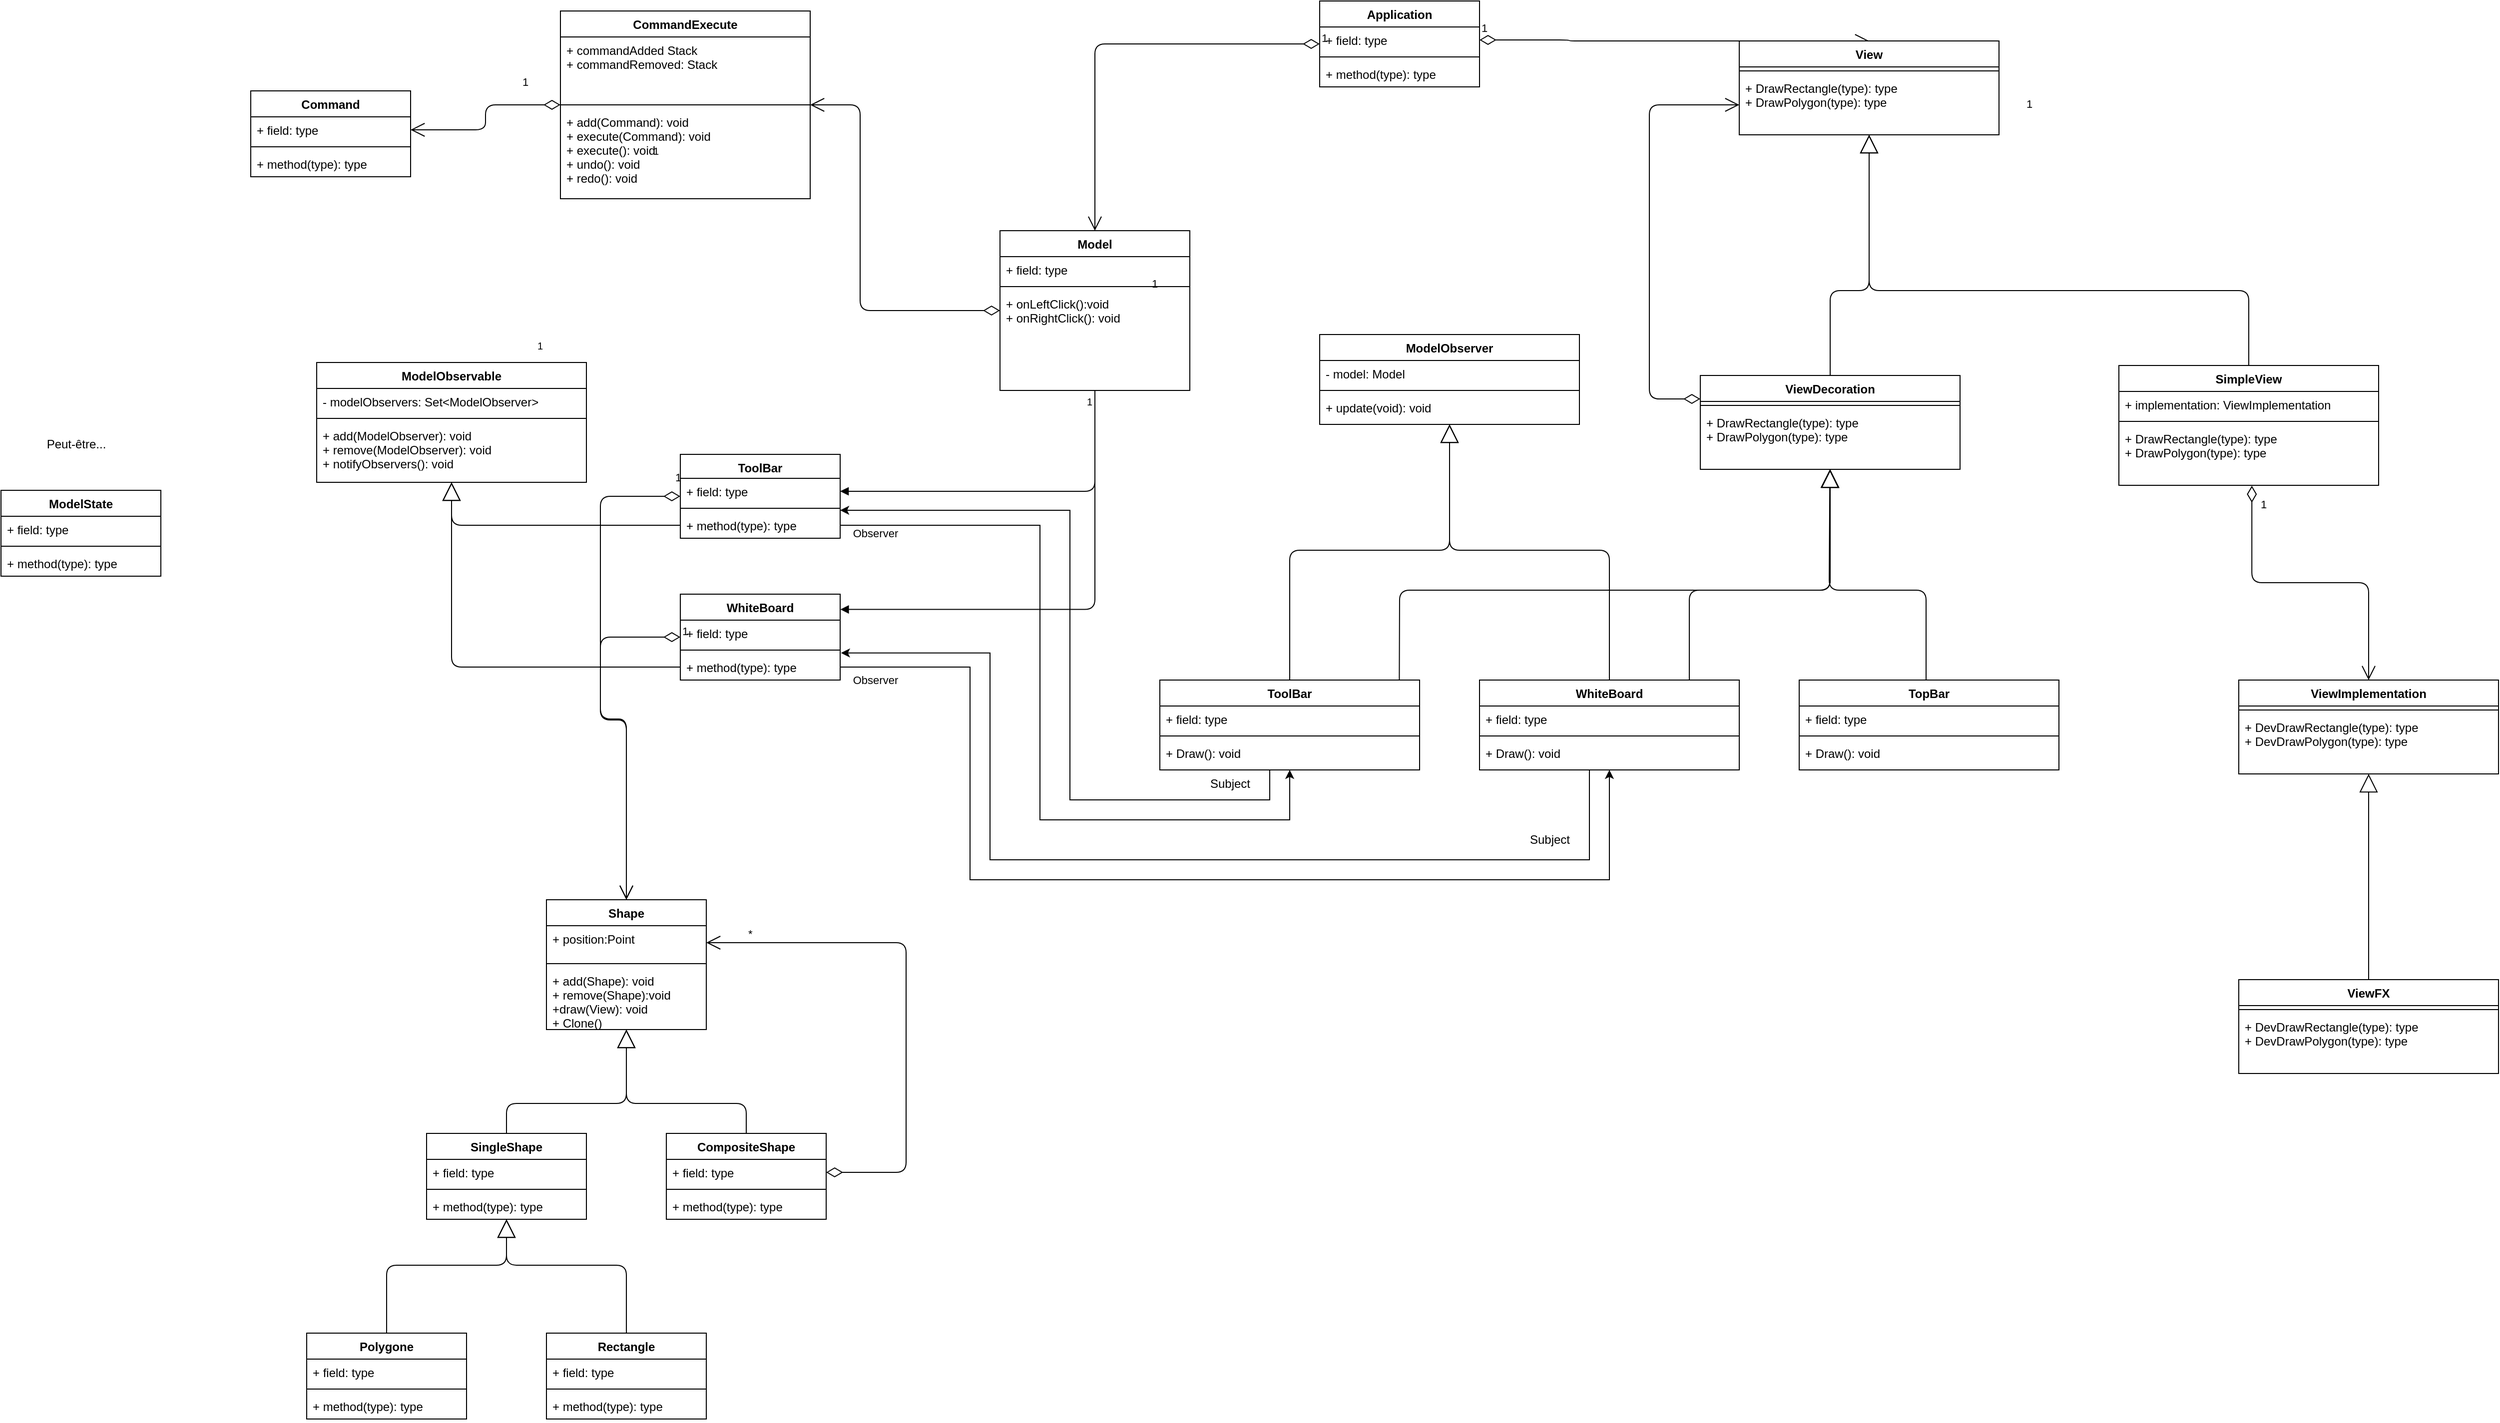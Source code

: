 <mxfile version="12.9.2" type="device"><diagram id="3WUZeyOoBX478enH_wou" name="Page-1"><mxGraphModel dx="4204" dy="2120" grid="1" gridSize="10" guides="1" tooltips="1" connect="1" arrows="1" fold="1" page="1" pageScale="1" pageWidth="827" pageHeight="1169" math="0" shadow="0"><root><mxCell id="0"/><mxCell id="1" parent="0"/><mxCell id="7U6LZILb1uRu2cZWEhsG-42" value="*" style="endArrow=open;html=1;endSize=12;startArrow=diamondThin;startSize=14;startFill=0;edgeStyle=orthogonalEdgeStyle;align=left;verticalAlign=bottom;exitX=1;exitY=0.5;exitDx=0;exitDy=0;entryX=1;entryY=0.5;entryDx=0;entryDy=0;" parent="1" source="7U6LZILb1uRu2cZWEhsG-34" target="7U6LZILb1uRu2cZWEhsG-30" edge="1"><mxGeometry x="0.844" relative="1" as="geometry"><mxPoint x="-54" y="1204" as="sourcePoint"/><mxPoint x="106" y="1204" as="targetPoint"/><Array as="points"><mxPoint x="186" y="1333"/><mxPoint x="186" y="1103"/></Array><mxPoint as="offset"/></mxGeometry></mxCell><mxCell id="7U6LZILb1uRu2cZWEhsG-43" value="" style="endArrow=block;endSize=16;endFill=0;html=1;exitX=0.5;exitY=0;exitDx=0;exitDy=0;entryX=0.5;entryY=1;entryDx=0;entryDy=0;" parent="1" source="7U6LZILb1uRu2cZWEhsG-37" target="7U6LZILb1uRu2cZWEhsG-29" edge="1"><mxGeometry width="160" relative="1" as="geometry"><mxPoint x="-54" y="1204" as="sourcePoint"/><mxPoint x="136" y="1254" as="targetPoint"/><Array as="points"><mxPoint x="-214" y="1264"/><mxPoint x="-94" y="1264"/></Array></mxGeometry></mxCell><mxCell id="7U6LZILb1uRu2cZWEhsG-44" value="" style="endArrow=block;endSize=16;endFill=0;html=1;exitX=0.5;exitY=0;exitDx=0;exitDy=0;" parent="1" source="7U6LZILb1uRu2cZWEhsG-33" target="7U6LZILb1uRu2cZWEhsG-32" edge="1"><mxGeometry width="160" relative="1" as="geometry"><mxPoint x="-184" y="1340" as="sourcePoint"/><mxPoint x="-94" y="1344" as="targetPoint"/><Array as="points"><mxPoint x="26" y="1264"/><mxPoint x="-94" y="1264"/></Array></mxGeometry></mxCell><mxCell id="7U6LZILb1uRu2cZWEhsG-53" value="" style="endArrow=block;endSize=16;endFill=0;html=1;exitX=0.5;exitY=0;exitDx=0;exitDy=0;entryX=0.5;entryY=1;entryDx=0;entryDy=0;" parent="1" source="7U6LZILb1uRu2cZWEhsG-45" edge="1"><mxGeometry width="160" relative="1" as="geometry"><mxPoint x="-334" y="1456" as="sourcePoint"/><mxPoint x="-214" y="1380.0" as="targetPoint"/><Array as="points"><mxPoint x="-334" y="1426"/><mxPoint x="-214" y="1426"/></Array></mxGeometry></mxCell><mxCell id="7U6LZILb1uRu2cZWEhsG-54" value="" style="endArrow=block;endSize=16;endFill=0;html=1;exitX=0.5;exitY=0;exitDx=0;exitDy=0;" parent="1" source="7U6LZILb1uRu2cZWEhsG-49" edge="1"><mxGeometry width="160" relative="1" as="geometry"><mxPoint x="-94" y="1456" as="sourcePoint"/><mxPoint x="-214" y="1380" as="targetPoint"/><Array as="points"><mxPoint x="-94" y="1426"/><mxPoint x="-214" y="1426"/></Array></mxGeometry></mxCell><mxCell id="7U6LZILb1uRu2cZWEhsG-59" value="" style="endArrow=block;endFill=1;html=1;edgeStyle=orthogonalEdgeStyle;align=left;verticalAlign=top;entryX=1.001;entryY=0.178;entryDx=0;entryDy=0;entryPerimeter=0;" parent="1" source="7U6LZILb1uRu2cZWEhsG-5" target="7U6LZILb1uRu2cZWEhsG-17" edge="1"><mxGeometry x="-0.808" y="-23" relative="1" as="geometry"><mxPoint x="80" y="650" as="sourcePoint"/><mxPoint x="240" y="650" as="targetPoint"/><mxPoint as="offset"/><Array as="points"><mxPoint x="375" y="769"/></Array></mxGeometry></mxCell><mxCell id="7U6LZILb1uRu2cZWEhsG-60" value="1" style="resizable=0;html=1;align=left;verticalAlign=bottom;labelBackgroundColor=#ffffff;fontSize=10;" parent="7U6LZILb1uRu2cZWEhsG-59" connectable="0" vertex="1"><mxGeometry x="-1" relative="1" as="geometry"><mxPoint x="-10" y="19" as="offset"/></mxGeometry></mxCell><mxCell id="7U6LZILb1uRu2cZWEhsG-61" value="1" style="resizable=0;html=1;align=left;verticalAlign=bottom;labelBackgroundColor=#ffffff;fontSize=10;" parent="1" connectable="0" vertex="1"><mxGeometry x="80" y="582" as="geometry"><mxPoint x="-149" y="-264" as="offset"/></mxGeometry></mxCell><mxCell id="7U6LZILb1uRu2cZWEhsG-62" value="" style="endArrow=block;endFill=1;html=1;edgeStyle=orthogonalEdgeStyle;align=left;verticalAlign=top;entryX=1;entryY=0.5;entryDx=0;entryDy=0;" parent="1" source="7U6LZILb1uRu2cZWEhsG-5" target="7U6LZILb1uRu2cZWEhsG-22" edge="1"><mxGeometry x="-0.808" y="-23" relative="1" as="geometry"><mxPoint x="49.84" y="756" as="sourcePoint"/><mxPoint x="-110.0" y="498.308" as="targetPoint"/><mxPoint as="offset"/><Array as="points"><mxPoint x="375" y="651"/></Array></mxGeometry></mxCell><mxCell id="7U6LZILb1uRu2cZWEhsG-63" value="1" style="resizable=0;html=1;align=left;verticalAlign=bottom;labelBackgroundColor=#ffffff;fontSize=10;" parent="7U6LZILb1uRu2cZWEhsG-62" connectable="0" vertex="1"><mxGeometry x="-1" relative="1" as="geometry"><mxPoint x="-10" y="19" as="offset"/></mxGeometry></mxCell><mxCell id="7U6LZILb1uRu2cZWEhsG-67" value="1" style="resizable=0;html=1;align=left;verticalAlign=bottom;labelBackgroundColor=#ffffff;fontSize=10;" parent="1" connectable="0" vertex="1"><mxGeometry x="80" y="582" as="geometry"><mxPoint x="-265" y="-69" as="offset"/></mxGeometry></mxCell><mxCell id="2tMdhOG5-SNlSsxjpB-i-18" value="" style="endArrow=block;endSize=16;endFill=0;html=1;exitX=0.922;exitY=-0.006;exitDx=0;exitDy=0;exitPerimeter=0;" parent="1" source="2tMdhOG5-SNlSsxjpB-i-9" target="2tMdhOG5-SNlSsxjpB-i-1" edge="1"><mxGeometry width="160" relative="1" as="geometry"><mxPoint x="194" y="936" as="sourcePoint"/><mxPoint x="314" y="860" as="targetPoint"/><Array as="points"><mxPoint x="680" y="750"/><mxPoint x="1111" y="750"/></Array></mxGeometry></mxCell><mxCell id="2tMdhOG5-SNlSsxjpB-i-19" value="" style="endArrow=block;endSize=16;endFill=0;html=1;" parent="1" target="2tMdhOG5-SNlSsxjpB-i-1" edge="1"><mxGeometry width="160" relative="1" as="geometry"><mxPoint x="1207" y="850" as="sourcePoint"/><mxPoint x="940" y="770" as="targetPoint"/><Array as="points"><mxPoint x="1207" y="750"/><mxPoint x="1110" y="750"/></Array></mxGeometry></mxCell><mxCell id="2tMdhOG5-SNlSsxjpB-i-20" value="" style="endArrow=block;endSize=16;endFill=0;html=1;" parent="1" target="2tMdhOG5-SNlSsxjpB-i-1" edge="1"><mxGeometry width="160" relative="1" as="geometry"><mxPoint x="970" y="841" as="sourcePoint"/><mxPoint x="857.326" y="670" as="targetPoint"/><Array as="points"><mxPoint x="970" y="750"/><mxPoint x="1111" y="750"/></Array></mxGeometry></mxCell><mxCell id="2tMdhOG5-SNlSsxjpB-i-44" value="1" style="endArrow=open;html=1;endSize=12;startArrow=diamondThin;startSize=14;startFill=0;edgeStyle=orthogonalEdgeStyle;align=left;verticalAlign=bottom;entryX=0.5;entryY=0;entryDx=0;entryDy=0;exitX=0.512;exitY=1.006;exitDx=0;exitDy=0;exitPerimeter=0;" parent="1" source="2tMdhOG5-SNlSsxjpB-i-67" target="2tMdhOG5-SNlSsxjpB-i-40" edge="1"><mxGeometry x="-0.823" y="7" relative="1" as="geometry"><mxPoint x="1830" y="863" as="sourcePoint"/><mxPoint x="2860" y="1213" as="targetPoint"/><mxPoint as="offset"/></mxGeometry></mxCell><mxCell id="2tMdhOG5-SNlSsxjpB-i-48" value="" style="endArrow=block;endSize=16;endFill=0;html=1;" parent="1" source="2tMdhOG5-SNlSsxjpB-i-45" target="2tMdhOG5-SNlSsxjpB-i-40" edge="1"><mxGeometry width="160" relative="1" as="geometry"><mxPoint x="1370.004" y="1708" as="sourcePoint"/><mxPoint x="1453.709" y="1583" as="targetPoint"/><Array as="points"/></mxGeometry></mxCell><mxCell id="2tMdhOG5-SNlSsxjpB-i-49" value="1" style="endArrow=open;html=1;endSize=12;startArrow=diamondThin;startSize=14;startFill=0;edgeStyle=orthogonalEdgeStyle;align=left;verticalAlign=bottom;" parent="1" source="7U6LZILb1uRu2cZWEhsG-17" target="7U6LZILb1uRu2cZWEhsG-29" edge="1"><mxGeometry x="-1" y="3" relative="1" as="geometry"><mxPoint x="-120" y="480" as="sourcePoint"/><mxPoint x="40" y="480" as="targetPoint"/><Array as="points"><mxPoint x="-120" y="797"/><mxPoint x="-120" y="880"/><mxPoint x="-94" y="880"/></Array></mxGeometry></mxCell><mxCell id="2tMdhOG5-SNlSsxjpB-i-50" value="1" style="endArrow=open;html=1;endSize=12;startArrow=diamondThin;startSize=14;startFill=0;edgeStyle=orthogonalEdgeStyle;align=left;verticalAlign=bottom;" parent="1" source="7U6LZILb1uRu2cZWEhsG-21" target="7U6LZILb1uRu2cZWEhsG-29" edge="1"><mxGeometry x="-0.97" y="-10" relative="1" as="geometry"><mxPoint x="-230" y="333.0" as="sourcePoint"/><mxPoint x="-640" y="190" as="targetPoint"/><mxPoint as="offset"/><Array as="points"><mxPoint x="-120" y="656"/><mxPoint x="-120" y="879"/><mxPoint x="-94" y="879"/></Array></mxGeometry></mxCell><mxCell id="2tMdhOG5-SNlSsxjpB-i-54" value="1" style="endArrow=open;html=1;endSize=12;startArrow=diamondThin;startSize=14;startFill=0;edgeStyle=orthogonalEdgeStyle;align=left;verticalAlign=bottom;" parent="1" source="7U6LZILb1uRu2cZWEhsG-1" target="7U6LZILb1uRu2cZWEhsG-5" edge="1"><mxGeometry x="-1" y="3" relative="1" as="geometry"><mxPoint x="220" y="410" as="sourcePoint"/><mxPoint x="380" y="410" as="targetPoint"/></mxGeometry></mxCell><mxCell id="2tMdhOG5-SNlSsxjpB-i-55" value="1" style="endArrow=open;html=1;endSize=12;startArrow=diamondThin;startSize=14;startFill=0;edgeStyle=orthogonalEdgeStyle;align=left;verticalAlign=bottom;" parent="1" source="7U6LZILb1uRu2cZWEhsG-5" target="7U6LZILb1uRu2cZWEhsG-97" edge="1"><mxGeometry x="-0.2" y="-290" relative="1" as="geometry"><mxPoint x="455" y="152.0" as="sourcePoint"/><mxPoint x="70" y="352" as="targetPoint"/><Array as="points"><mxPoint x="140" y="264"/></Array><mxPoint as="offset"/></mxGeometry></mxCell><mxCell id="2tMdhOG5-SNlSsxjpB-i-56" value="1" style="endArrow=open;html=1;endSize=12;startArrow=diamondThin;startSize=14;startFill=0;edgeStyle=orthogonalEdgeStyle;align=left;verticalAlign=bottom;entryX=1;entryY=0.5;entryDx=0;entryDy=0;" parent="1" source="7U6LZILb1uRu2cZWEhsG-97" target="7U6LZILb1uRu2cZWEhsG-94" edge="1"><mxGeometry x="-0.543" y="-14" relative="1" as="geometry"><mxPoint x="-450" y="823" as="sourcePoint"/><mxPoint x="-25" y="368" as="targetPoint"/><mxPoint as="offset"/></mxGeometry></mxCell><mxCell id="2tMdhOG5-SNlSsxjpB-i-68" value="" style="endArrow=block;endSize=16;endFill=0;html=1;exitX=0.5;exitY=0;exitDx=0;exitDy=0;" parent="1" source="2tMdhOG5-SNlSsxjpB-i-1" target="2tMdhOG5-SNlSsxjpB-i-60" edge="1"><mxGeometry width="160" relative="1" as="geometry"><mxPoint x="1032.0" y="650" as="sourcePoint"/><mxPoint x="1204.8" y="542" as="targetPoint"/><Array as="points"><mxPoint x="1111" y="450"/><mxPoint x="1150" y="450"/></Array></mxGeometry></mxCell><mxCell id="2tMdhOG5-SNlSsxjpB-i-69" value="" style="endArrow=block;endSize=16;endFill=0;html=1;exitX=0.5;exitY=0;exitDx=0;exitDy=0;" parent="1" source="2tMdhOG5-SNlSsxjpB-i-64" target="2tMdhOG5-SNlSsxjpB-i-60" edge="1"><mxGeometry width="160" relative="1" as="geometry"><mxPoint x="953" y="868" as="sourcePoint"/><mxPoint x="1470" y="320" as="targetPoint"/><Array as="points"><mxPoint x="1530" y="450"/><mxPoint x="1150" y="450"/></Array></mxGeometry></mxCell><mxCell id="7U6LZILb1uRu2cZWEhsG-93" value="Command" style="swimlane;fontStyle=1;align=center;verticalAlign=top;childLayout=stackLayout;horizontal=1;startSize=26;horizontalStack=0;resizeParent=1;resizeParentMax=0;resizeLast=0;collapsible=1;marginBottom=0;" parent="1" vertex="1"><mxGeometry x="-470" y="250" width="160" height="86" as="geometry"/></mxCell><mxCell id="7U6LZILb1uRu2cZWEhsG-94" value="+ field: type" style="text;strokeColor=none;fillColor=none;align=left;verticalAlign=top;spacingLeft=4;spacingRight=4;overflow=hidden;rotatable=0;points=[[0,0.5],[1,0.5]];portConstraint=eastwest;" parent="7U6LZILb1uRu2cZWEhsG-93" vertex="1"><mxGeometry y="26" width="160" height="26" as="geometry"/></mxCell><mxCell id="7U6LZILb1uRu2cZWEhsG-95" value="" style="line;strokeWidth=1;fillColor=none;align=left;verticalAlign=middle;spacingTop=-1;spacingLeft=3;spacingRight=3;rotatable=0;labelPosition=right;points=[];portConstraint=eastwest;" parent="7U6LZILb1uRu2cZWEhsG-93" vertex="1"><mxGeometry y="52" width="160" height="8" as="geometry"/></mxCell><mxCell id="7U6LZILb1uRu2cZWEhsG-96" value="+ method(type): type" style="text;strokeColor=none;fillColor=none;align=left;verticalAlign=top;spacingLeft=4;spacingRight=4;overflow=hidden;rotatable=0;points=[[0,0.5],[1,0.5]];portConstraint=eastwest;" parent="7U6LZILb1uRu2cZWEhsG-93" vertex="1"><mxGeometry y="60" width="160" height="26" as="geometry"/></mxCell><mxCell id="7U6LZILb1uRu2cZWEhsG-1" value="Application" style="swimlane;fontStyle=1;align=center;verticalAlign=top;childLayout=stackLayout;horizontal=1;startSize=26;horizontalStack=0;resizeParent=1;resizeParentMax=0;resizeLast=0;collapsible=1;marginBottom=0;" parent="1" vertex="1"><mxGeometry x="600" y="160" width="160" height="86" as="geometry"/></mxCell><mxCell id="7U6LZILb1uRu2cZWEhsG-2" value="+ field: type" style="text;strokeColor=none;fillColor=none;align=left;verticalAlign=top;spacingLeft=4;spacingRight=4;overflow=hidden;rotatable=0;points=[[0,0.5],[1,0.5]];portConstraint=eastwest;" parent="7U6LZILb1uRu2cZWEhsG-1" vertex="1"><mxGeometry y="26" width="160" height="26" as="geometry"/></mxCell><mxCell id="7U6LZILb1uRu2cZWEhsG-3" value="" style="line;strokeWidth=1;fillColor=none;align=left;verticalAlign=middle;spacingTop=-1;spacingLeft=3;spacingRight=3;rotatable=0;labelPosition=right;points=[];portConstraint=eastwest;" parent="7U6LZILb1uRu2cZWEhsG-1" vertex="1"><mxGeometry y="52" width="160" height="8" as="geometry"/></mxCell><mxCell id="7U6LZILb1uRu2cZWEhsG-4" value="+ method(type): type" style="text;strokeColor=none;fillColor=none;align=left;verticalAlign=top;spacingLeft=4;spacingRight=4;overflow=hidden;rotatable=0;points=[[0,0.5],[1,0.5]];portConstraint=eastwest;" parent="7U6LZILb1uRu2cZWEhsG-1" vertex="1"><mxGeometry y="60" width="160" height="26" as="geometry"/></mxCell><mxCell id="7U6LZILb1uRu2cZWEhsG-37" value="SingleShape" style="swimlane;fontStyle=1;align=center;verticalAlign=top;childLayout=stackLayout;horizontal=1;startSize=26;horizontalStack=0;resizeParent=1;resizeParentMax=0;resizeLast=0;collapsible=1;marginBottom=0;" parent="1" vertex="1"><mxGeometry x="-294" y="1294" width="160" height="86" as="geometry"/></mxCell><mxCell id="7U6LZILb1uRu2cZWEhsG-38" value="+ field: type" style="text;strokeColor=none;fillColor=none;align=left;verticalAlign=top;spacingLeft=4;spacingRight=4;overflow=hidden;rotatable=0;points=[[0,0.5],[1,0.5]];portConstraint=eastwest;" parent="7U6LZILb1uRu2cZWEhsG-37" vertex="1"><mxGeometry y="26" width="160" height="26" as="geometry"/></mxCell><mxCell id="7U6LZILb1uRu2cZWEhsG-39" value="" style="line;strokeWidth=1;fillColor=none;align=left;verticalAlign=middle;spacingTop=-1;spacingLeft=3;spacingRight=3;rotatable=0;labelPosition=right;points=[];portConstraint=eastwest;" parent="7U6LZILb1uRu2cZWEhsG-37" vertex="1"><mxGeometry y="52" width="160" height="8" as="geometry"/></mxCell><mxCell id="7U6LZILb1uRu2cZWEhsG-40" value="+ method(type): type" style="text;strokeColor=none;fillColor=none;align=left;verticalAlign=top;spacingLeft=4;spacingRight=4;overflow=hidden;rotatable=0;points=[[0,0.5],[1,0.5]];portConstraint=eastwest;" parent="7U6LZILb1uRu2cZWEhsG-37" vertex="1"><mxGeometry y="60" width="160" height="26" as="geometry"/></mxCell><mxCell id="7U6LZILb1uRu2cZWEhsG-33" value="CompositeShape" style="swimlane;fontStyle=1;align=center;verticalAlign=top;childLayout=stackLayout;horizontal=1;startSize=26;horizontalStack=0;resizeParent=1;resizeParentMax=0;resizeLast=0;collapsible=1;marginBottom=0;" parent="1" vertex="1"><mxGeometry x="-54" y="1294" width="160" height="86" as="geometry"/></mxCell><mxCell id="7U6LZILb1uRu2cZWEhsG-34" value="+ field: type" style="text;strokeColor=none;fillColor=none;align=left;verticalAlign=top;spacingLeft=4;spacingRight=4;overflow=hidden;rotatable=0;points=[[0,0.5],[1,0.5]];portConstraint=eastwest;" parent="7U6LZILb1uRu2cZWEhsG-33" vertex="1"><mxGeometry y="26" width="160" height="26" as="geometry"/></mxCell><mxCell id="7U6LZILb1uRu2cZWEhsG-35" value="" style="line;strokeWidth=1;fillColor=none;align=left;verticalAlign=middle;spacingTop=-1;spacingLeft=3;spacingRight=3;rotatable=0;labelPosition=right;points=[];portConstraint=eastwest;" parent="7U6LZILb1uRu2cZWEhsG-33" vertex="1"><mxGeometry y="52" width="160" height="8" as="geometry"/></mxCell><mxCell id="7U6LZILb1uRu2cZWEhsG-36" value="+ method(type): type" style="text;strokeColor=none;fillColor=none;align=left;verticalAlign=top;spacingLeft=4;spacingRight=4;overflow=hidden;rotatable=0;points=[[0,0.5],[1,0.5]];portConstraint=eastwest;" parent="7U6LZILb1uRu2cZWEhsG-33" vertex="1"><mxGeometry y="60" width="160" height="26" as="geometry"/></mxCell><mxCell id="7U6LZILb1uRu2cZWEhsG-29" value="Shape" style="swimlane;fontStyle=1;align=center;verticalAlign=top;childLayout=stackLayout;horizontal=1;startSize=26;horizontalStack=0;resizeParent=1;resizeParentMax=0;resizeLast=0;collapsible=1;marginBottom=0;" parent="1" vertex="1"><mxGeometry x="-174" y="1060" width="160" height="130" as="geometry"/></mxCell><mxCell id="7U6LZILb1uRu2cZWEhsG-30" value="+ position:Point" style="text;strokeColor=none;fillColor=none;align=left;verticalAlign=top;spacingLeft=4;spacingRight=4;overflow=hidden;rotatable=0;points=[[0,0.5],[1,0.5]];portConstraint=eastwest;" parent="7U6LZILb1uRu2cZWEhsG-29" vertex="1"><mxGeometry y="26" width="160" height="34" as="geometry"/></mxCell><mxCell id="7U6LZILb1uRu2cZWEhsG-31" value="" style="line;strokeWidth=1;fillColor=none;align=left;verticalAlign=middle;spacingTop=-1;spacingLeft=3;spacingRight=3;rotatable=0;labelPosition=right;points=[];portConstraint=eastwest;" parent="7U6LZILb1uRu2cZWEhsG-29" vertex="1"><mxGeometry y="60" width="160" height="8" as="geometry"/></mxCell><mxCell id="7U6LZILb1uRu2cZWEhsG-32" value="+ add(Shape): void&#xA;+ remove(Shape):void&#xA;+draw(View): void&#xA;+ Clone()&#xA;&#xA;" style="text;strokeColor=none;fillColor=none;align=left;verticalAlign=top;spacingLeft=4;spacingRight=4;overflow=hidden;rotatable=0;points=[[0,0.5],[1,0.5]];portConstraint=eastwest;" parent="7U6LZILb1uRu2cZWEhsG-29" vertex="1"><mxGeometry y="68" width="160" height="62" as="geometry"/></mxCell><mxCell id="7U6LZILb1uRu2cZWEhsG-5" value="Model" style="swimlane;fontStyle=1;align=center;verticalAlign=top;childLayout=stackLayout;horizontal=1;startSize=26;horizontalStack=0;resizeParent=1;resizeParentMax=0;resizeLast=0;collapsible=1;marginBottom=0;" parent="1" vertex="1"><mxGeometry x="280" y="390" width="190" height="160" as="geometry"/></mxCell><mxCell id="7U6LZILb1uRu2cZWEhsG-6" value="+ field: type" style="text;strokeColor=none;fillColor=none;align=left;verticalAlign=top;spacingLeft=4;spacingRight=4;overflow=hidden;rotatable=0;points=[[0,0.5],[1,0.5]];portConstraint=eastwest;" parent="7U6LZILb1uRu2cZWEhsG-5" vertex="1"><mxGeometry y="26" width="190" height="26" as="geometry"/></mxCell><mxCell id="7U6LZILb1uRu2cZWEhsG-7" value="" style="line;strokeWidth=1;fillColor=none;align=left;verticalAlign=middle;spacingTop=-1;spacingLeft=3;spacingRight=3;rotatable=0;labelPosition=right;points=[];portConstraint=eastwest;" parent="7U6LZILb1uRu2cZWEhsG-5" vertex="1"><mxGeometry y="52" width="190" height="8" as="geometry"/></mxCell><mxCell id="7U6LZILb1uRu2cZWEhsG-8" value="+ onLeftClick():void&#xA;+ onRightClick(): void&#xA;" style="text;strokeColor=none;fillColor=none;align=left;verticalAlign=top;spacingLeft=4;spacingRight=4;overflow=hidden;rotatable=0;points=[[0,0.5],[1,0.5]];portConstraint=eastwest;" parent="7U6LZILb1uRu2cZWEhsG-5" vertex="1"><mxGeometry y="60" width="190" height="100" as="geometry"/></mxCell><mxCell id="7U6LZILb1uRu2cZWEhsG-49" value="Rectangle" style="swimlane;fontStyle=1;align=center;verticalAlign=top;childLayout=stackLayout;horizontal=1;startSize=26;horizontalStack=0;resizeParent=1;resizeParentMax=0;resizeLast=0;collapsible=1;marginBottom=0;" parent="1" vertex="1"><mxGeometry x="-174" y="1494" width="160" height="86" as="geometry"/></mxCell><mxCell id="7U6LZILb1uRu2cZWEhsG-50" value="+ field: type" style="text;strokeColor=none;fillColor=none;align=left;verticalAlign=top;spacingLeft=4;spacingRight=4;overflow=hidden;rotatable=0;points=[[0,0.5],[1,0.5]];portConstraint=eastwest;" parent="7U6LZILb1uRu2cZWEhsG-49" vertex="1"><mxGeometry y="26" width="160" height="26" as="geometry"/></mxCell><mxCell id="7U6LZILb1uRu2cZWEhsG-51" value="" style="line;strokeWidth=1;fillColor=none;align=left;verticalAlign=middle;spacingTop=-1;spacingLeft=3;spacingRight=3;rotatable=0;labelPosition=right;points=[];portConstraint=eastwest;" parent="7U6LZILb1uRu2cZWEhsG-49" vertex="1"><mxGeometry y="52" width="160" height="8" as="geometry"/></mxCell><mxCell id="7U6LZILb1uRu2cZWEhsG-52" value="+ method(type): type" style="text;strokeColor=none;fillColor=none;align=left;verticalAlign=top;spacingLeft=4;spacingRight=4;overflow=hidden;rotatable=0;points=[[0,0.5],[1,0.5]];portConstraint=eastwest;" parent="7U6LZILb1uRu2cZWEhsG-49" vertex="1"><mxGeometry y="60" width="160" height="26" as="geometry"/></mxCell><mxCell id="7U6LZILb1uRu2cZWEhsG-45" value="Polygone" style="swimlane;fontStyle=1;align=center;verticalAlign=top;childLayout=stackLayout;horizontal=1;startSize=26;horizontalStack=0;resizeParent=1;resizeParentMax=0;resizeLast=0;collapsible=1;marginBottom=0;" parent="1" vertex="1"><mxGeometry x="-414" y="1494" width="160" height="86" as="geometry"/></mxCell><mxCell id="7U6LZILb1uRu2cZWEhsG-46" value="+ field: type" style="text;strokeColor=none;fillColor=none;align=left;verticalAlign=top;spacingLeft=4;spacingRight=4;overflow=hidden;rotatable=0;points=[[0,0.5],[1,0.5]];portConstraint=eastwest;" parent="7U6LZILb1uRu2cZWEhsG-45" vertex="1"><mxGeometry y="26" width="160" height="26" as="geometry"/></mxCell><mxCell id="7U6LZILb1uRu2cZWEhsG-47" value="" style="line;strokeWidth=1;fillColor=none;align=left;verticalAlign=middle;spacingTop=-1;spacingLeft=3;spacingRight=3;rotatable=0;labelPosition=right;points=[];portConstraint=eastwest;" parent="7U6LZILb1uRu2cZWEhsG-45" vertex="1"><mxGeometry y="52" width="160" height="8" as="geometry"/></mxCell><mxCell id="7U6LZILb1uRu2cZWEhsG-48" value="+ method(type): type" style="text;strokeColor=none;fillColor=none;align=left;verticalAlign=top;spacingLeft=4;spacingRight=4;overflow=hidden;rotatable=0;points=[[0,0.5],[1,0.5]];portConstraint=eastwest;" parent="7U6LZILb1uRu2cZWEhsG-45" vertex="1"><mxGeometry y="60" width="160" height="26" as="geometry"/></mxCell><mxCell id="7U6LZILb1uRu2cZWEhsG-55" value="ModelState" style="swimlane;fontStyle=1;align=center;verticalAlign=top;childLayout=stackLayout;horizontal=1;startSize=26;horizontalStack=0;resizeParent=1;resizeParentMax=0;resizeLast=0;collapsible=1;marginBottom=0;" parent="1" vertex="1"><mxGeometry x="-720" y="650" width="160" height="86" as="geometry"/></mxCell><mxCell id="7U6LZILb1uRu2cZWEhsG-56" value="+ field: type" style="text;strokeColor=none;fillColor=none;align=left;verticalAlign=top;spacingLeft=4;spacingRight=4;overflow=hidden;rotatable=0;points=[[0,0.5],[1,0.5]];portConstraint=eastwest;" parent="7U6LZILb1uRu2cZWEhsG-55" vertex="1"><mxGeometry y="26" width="160" height="26" as="geometry"/></mxCell><mxCell id="7U6LZILb1uRu2cZWEhsG-57" value="" style="line;strokeWidth=1;fillColor=none;align=left;verticalAlign=middle;spacingTop=-1;spacingLeft=3;spacingRight=3;rotatable=0;labelPosition=right;points=[];portConstraint=eastwest;" parent="7U6LZILb1uRu2cZWEhsG-55" vertex="1"><mxGeometry y="52" width="160" height="8" as="geometry"/></mxCell><mxCell id="7U6LZILb1uRu2cZWEhsG-58" value="+ method(type): type" style="text;strokeColor=none;fillColor=none;align=left;verticalAlign=top;spacingLeft=4;spacingRight=4;overflow=hidden;rotatable=0;points=[[0,0.5],[1,0.5]];portConstraint=eastwest;" parent="7U6LZILb1uRu2cZWEhsG-55" vertex="1"><mxGeometry y="60" width="160" height="26" as="geometry"/></mxCell><mxCell id="2tMdhOG5-SNlSsxjpB-i-72" value="Peut-être..." style="text;html=1;align=center;verticalAlign=middle;resizable=0;points=[];autosize=1;" parent="1" vertex="1"><mxGeometry x="-685" y="594" width="80" height="20" as="geometry"/></mxCell><mxCell id="2tMdhOG5-SNlSsxjpB-i-74" value="1" style="endArrow=open;html=1;endSize=12;startArrow=diamondThin;startSize=14;startFill=0;edgeStyle=orthogonalEdgeStyle;align=left;verticalAlign=bottom;exitX=1;exitY=0.5;exitDx=0;exitDy=0;entryX=0.5;entryY=0;entryDx=0;entryDy=0;" parent="1" source="7U6LZILb1uRu2cZWEhsG-2" target="2tMdhOG5-SNlSsxjpB-i-60" edge="1"><mxGeometry x="-1" y="3" relative="1" as="geometry"><mxPoint x="420.0" y="467.059" as="sourcePoint"/><mxPoint x="280.0" y="533.059" as="targetPoint"/><Array as="points"><mxPoint x="850" y="199"/><mxPoint x="850" y="200"/></Array></mxGeometry></mxCell><mxCell id="7U6LZILb1uRu2cZWEhsG-97" value="CommandExecute" style="swimlane;fontStyle=1;align=center;verticalAlign=top;childLayout=stackLayout;horizontal=1;startSize=26;horizontalStack=0;resizeParent=1;resizeParentMax=0;resizeLast=0;collapsible=1;marginBottom=0;" parent="1" vertex="1"><mxGeometry x="-160" y="170" width="250" height="188" as="geometry"/></mxCell><mxCell id="7U6LZILb1uRu2cZWEhsG-98" value="+ commandAdded Stack&#xA;+ commandRemoved: Stack" style="text;strokeColor=none;fillColor=none;align=left;verticalAlign=top;spacingLeft=4;spacingRight=4;overflow=hidden;rotatable=0;points=[[0,0.5],[1,0.5]];portConstraint=eastwest;" parent="7U6LZILb1uRu2cZWEhsG-97" vertex="1"><mxGeometry y="26" width="250" height="64" as="geometry"/></mxCell><mxCell id="7U6LZILb1uRu2cZWEhsG-99" value="" style="line;strokeWidth=1;fillColor=none;align=left;verticalAlign=middle;spacingTop=-1;spacingLeft=3;spacingRight=3;rotatable=0;labelPosition=right;points=[];portConstraint=eastwest;" parent="7U6LZILb1uRu2cZWEhsG-97" vertex="1"><mxGeometry y="90" width="250" height="8" as="geometry"/></mxCell><mxCell id="7U6LZILb1uRu2cZWEhsG-100" value="+ add(Command): void&#xA;+ execute(Command): void&#xA;+ execute(): void&#xA;+ undo(): void&#xA;+ redo(): void&#xA;" style="text;strokeColor=none;fillColor=none;align=left;verticalAlign=top;spacingLeft=4;spacingRight=4;overflow=hidden;rotatable=0;points=[[0,0.5],[1,0.5]];portConstraint=eastwest;" parent="7U6LZILb1uRu2cZWEhsG-97" vertex="1"><mxGeometry y="98" width="250" height="90" as="geometry"/></mxCell><mxCell id="Dig5S7NcElGt3HjC4foM-1" value="1" style="endArrow=open;html=1;endSize=12;startArrow=diamondThin;startSize=14;startFill=0;edgeStyle=orthogonalEdgeStyle;align=left;verticalAlign=bottom;exitX=0;exitY=0.25;exitDx=0;exitDy=0;entryX=0;entryY=0.5;entryDx=0;entryDy=0;" edge="1" parent="1" source="2tMdhOG5-SNlSsxjpB-i-1" target="2tMdhOG5-SNlSsxjpB-i-63"><mxGeometry x="-1" y="3" relative="1" as="geometry"><mxPoint x="1400" y="490" as="sourcePoint"/><mxPoint x="1650" y="320" as="targetPoint"/><Array as="points"><mxPoint x="930" y="558"/><mxPoint x="930" y="264"/></Array></mxGeometry></mxCell><mxCell id="Dig5S7NcElGt3HjC4foM-3" value="&lt;font style=&quot;font-size: 11px&quot;&gt;1&lt;/font&gt;" style="text;html=1;align=center;verticalAlign=middle;resizable=0;points=[];autosize=1;" vertex="1" parent="1"><mxGeometry x="1300" y="253" width="20" height="20" as="geometry"/></mxCell><mxCell id="2tMdhOG5-SNlSsxjpB-i-60" value="View" style="swimlane;fontStyle=1;align=center;verticalAlign=top;childLayout=stackLayout;horizontal=1;startSize=26;horizontalStack=0;resizeParent=1;resizeParentMax=0;resizeLast=0;collapsible=1;marginBottom=0;" parent="1" vertex="1"><mxGeometry x="1020" y="200" width="260" height="94" as="geometry"/></mxCell><mxCell id="2tMdhOG5-SNlSsxjpB-i-62" value="" style="line;strokeWidth=1;fillColor=none;align=left;verticalAlign=middle;spacingTop=-1;spacingLeft=3;spacingRight=3;rotatable=0;labelPosition=right;points=[];portConstraint=eastwest;" parent="2tMdhOG5-SNlSsxjpB-i-60" vertex="1"><mxGeometry y="26" width="260" height="8" as="geometry"/></mxCell><mxCell id="2tMdhOG5-SNlSsxjpB-i-63" value="+ DrawRectangle(type): type&#xA;+ DrawPolygon(type): type&#xA;" style="text;strokeColor=none;fillColor=none;align=left;verticalAlign=top;spacingLeft=4;spacingRight=4;overflow=hidden;rotatable=0;points=[[0,0.5],[1,0.5]];portConstraint=eastwest;" parent="2tMdhOG5-SNlSsxjpB-i-60" vertex="1"><mxGeometry y="34" width="260" height="60" as="geometry"/></mxCell><mxCell id="Dig5S7NcElGt3HjC4foM-17" value="" style="endArrow=block;endSize=16;endFill=0;html=1;exitX=0.5;exitY=0;exitDx=0;exitDy=0;" edge="1" parent="1" source="2tMdhOG5-SNlSsxjpB-i-9" target="Dig5S7NcElGt3HjC4foM-13"><mxGeometry width="160" relative="1" as="geometry"><mxPoint x="300" y="1060.0" as="sourcePoint"/><mxPoint x="899.74" y="777.82" as="targetPoint"/><Array as="points"><mxPoint x="570" y="710"/><mxPoint x="730" y="710"/></Array></mxGeometry></mxCell><mxCell id="Dig5S7NcElGt3HjC4foM-18" value="" style="endArrow=block;endSize=16;endFill=0;html=1;exitX=0.5;exitY=0;exitDx=0;exitDy=0;" edge="1" parent="1" source="2tMdhOG5-SNlSsxjpB-i-13" target="Dig5S7NcElGt3HjC4foM-13"><mxGeometry width="160" relative="1" as="geometry"><mxPoint x="630" y="957.0" as="sourcePoint"/><mxPoint x="760" y="640" as="targetPoint"/><Array as="points"><mxPoint x="890" y="710"/><mxPoint x="730" y="710"/></Array></mxGeometry></mxCell><mxCell id="Dig5S7NcElGt3HjC4foM-24" style="edgeStyle=orthogonalEdgeStyle;rounded=0;orthogonalLoop=1;jettySize=auto;html=1;entryX=1;entryY=-0.077;entryDx=0;entryDy=0;entryPerimeter=0;" edge="1" parent="1" source="2tMdhOG5-SNlSsxjpB-i-9" target="7U6LZILb1uRu2cZWEhsG-24"><mxGeometry relative="1" as="geometry"><Array as="points"><mxPoint x="550" y="960"/><mxPoint x="350" y="960"/><mxPoint x="350" y="670"/></Array></mxGeometry></mxCell><mxCell id="2tMdhOG5-SNlSsxjpB-i-9" value="ToolBar" style="swimlane;fontStyle=1;align=center;verticalAlign=top;childLayout=stackLayout;horizontal=1;startSize=26;horizontalStack=0;resizeParent=1;resizeParentMax=0;resizeLast=0;collapsible=1;marginBottom=0;" parent="1" vertex="1"><mxGeometry x="440" y="840" width="260" height="90" as="geometry"/></mxCell><mxCell id="2tMdhOG5-SNlSsxjpB-i-10" value="+ field: type" style="text;strokeColor=none;fillColor=none;align=left;verticalAlign=top;spacingLeft=4;spacingRight=4;overflow=hidden;rotatable=0;points=[[0,0.5],[1,0.5]];portConstraint=eastwest;" parent="2tMdhOG5-SNlSsxjpB-i-9" vertex="1"><mxGeometry y="26" width="260" height="26" as="geometry"/></mxCell><mxCell id="2tMdhOG5-SNlSsxjpB-i-11" value="" style="line;strokeWidth=1;fillColor=none;align=left;verticalAlign=middle;spacingTop=-1;spacingLeft=3;spacingRight=3;rotatable=0;labelPosition=right;points=[];portConstraint=eastwest;" parent="2tMdhOG5-SNlSsxjpB-i-9" vertex="1"><mxGeometry y="52" width="260" height="8" as="geometry"/></mxCell><mxCell id="2tMdhOG5-SNlSsxjpB-i-12" value="+ Draw(): void&#xA;" style="text;strokeColor=none;fillColor=none;align=left;verticalAlign=top;spacingLeft=4;spacingRight=4;overflow=hidden;rotatable=0;points=[[0,0.5],[1,0.5]];portConstraint=eastwest;" parent="2tMdhOG5-SNlSsxjpB-i-9" vertex="1"><mxGeometry y="60" width="260" height="30" as="geometry"/></mxCell><mxCell id="Dig5S7NcElGt3HjC4foM-25" style="edgeStyle=orthogonalEdgeStyle;rounded=0;orthogonalLoop=1;jettySize=auto;html=1;entryX=1.005;entryY=-0.043;entryDx=0;entryDy=0;entryPerimeter=0;" edge="1" parent="1" source="2tMdhOG5-SNlSsxjpB-i-13" target="7U6LZILb1uRu2cZWEhsG-20"><mxGeometry relative="1" as="geometry"><Array as="points"><mxPoint x="870" y="1020"/><mxPoint x="270" y="1020"/><mxPoint x="270" y="813"/></Array></mxGeometry></mxCell><mxCell id="2tMdhOG5-SNlSsxjpB-i-13" value="WhiteBoard" style="swimlane;fontStyle=1;align=center;verticalAlign=top;childLayout=stackLayout;horizontal=1;startSize=26;horizontalStack=0;resizeParent=1;resizeParentMax=0;resizeLast=0;collapsible=1;marginBottom=0;" parent="1" vertex="1"><mxGeometry x="760" y="840" width="260" height="90" as="geometry"/></mxCell><mxCell id="2tMdhOG5-SNlSsxjpB-i-14" value="+ field: type" style="text;strokeColor=none;fillColor=none;align=left;verticalAlign=top;spacingLeft=4;spacingRight=4;overflow=hidden;rotatable=0;points=[[0,0.5],[1,0.5]];portConstraint=eastwest;" parent="2tMdhOG5-SNlSsxjpB-i-13" vertex="1"><mxGeometry y="26" width="260" height="26" as="geometry"/></mxCell><mxCell id="2tMdhOG5-SNlSsxjpB-i-15" value="" style="line;strokeWidth=1;fillColor=none;align=left;verticalAlign=middle;spacingTop=-1;spacingLeft=3;spacingRight=3;rotatable=0;labelPosition=right;points=[];portConstraint=eastwest;" parent="2tMdhOG5-SNlSsxjpB-i-13" vertex="1"><mxGeometry y="52" width="260" height="8" as="geometry"/></mxCell><mxCell id="2tMdhOG5-SNlSsxjpB-i-16" value="+ Draw(): void&#xA;" style="text;strokeColor=none;fillColor=none;align=left;verticalAlign=top;spacingLeft=4;spacingRight=4;overflow=hidden;rotatable=0;points=[[0,0.5],[1,0.5]];portConstraint=eastwest;" parent="2tMdhOG5-SNlSsxjpB-i-13" vertex="1"><mxGeometry y="60" width="260" height="30" as="geometry"/></mxCell><mxCell id="2tMdhOG5-SNlSsxjpB-i-5" value="TopBar" style="swimlane;fontStyle=1;align=center;verticalAlign=top;childLayout=stackLayout;horizontal=1;startSize=26;horizontalStack=0;resizeParent=1;resizeParentMax=0;resizeLast=0;collapsible=1;marginBottom=0;" parent="1" vertex="1"><mxGeometry x="1080" y="840" width="260" height="90" as="geometry"/></mxCell><mxCell id="2tMdhOG5-SNlSsxjpB-i-6" value="+ field: type" style="text;strokeColor=none;fillColor=none;align=left;verticalAlign=top;spacingLeft=4;spacingRight=4;overflow=hidden;rotatable=0;points=[[0,0.5],[1,0.5]];portConstraint=eastwest;" parent="2tMdhOG5-SNlSsxjpB-i-5" vertex="1"><mxGeometry y="26" width="260" height="26" as="geometry"/></mxCell><mxCell id="2tMdhOG5-SNlSsxjpB-i-7" value="" style="line;strokeWidth=1;fillColor=none;align=left;verticalAlign=middle;spacingTop=-1;spacingLeft=3;spacingRight=3;rotatable=0;labelPosition=right;points=[];portConstraint=eastwest;" parent="2tMdhOG5-SNlSsxjpB-i-5" vertex="1"><mxGeometry y="52" width="260" height="8" as="geometry"/></mxCell><mxCell id="2tMdhOG5-SNlSsxjpB-i-8" value="+ Draw(): void&#xA;" style="text;strokeColor=none;fillColor=none;align=left;verticalAlign=top;spacingLeft=4;spacingRight=4;overflow=hidden;rotatable=0;points=[[0,0.5],[1,0.5]];portConstraint=eastwest;" parent="2tMdhOG5-SNlSsxjpB-i-5" vertex="1"><mxGeometry y="60" width="260" height="30" as="geometry"/></mxCell><mxCell id="2tMdhOG5-SNlSsxjpB-i-1" value="ViewDecoration" style="swimlane;fontStyle=1;align=center;verticalAlign=top;childLayout=stackLayout;horizontal=1;startSize=26;horizontalStack=0;resizeParent=1;resizeParentMax=0;resizeLast=0;collapsible=1;marginBottom=0;" parent="1" vertex="1"><mxGeometry x="981" y="535" width="260" height="94" as="geometry"/></mxCell><mxCell id="2tMdhOG5-SNlSsxjpB-i-3" value="" style="line;strokeWidth=1;fillColor=none;align=left;verticalAlign=middle;spacingTop=-1;spacingLeft=3;spacingRight=3;rotatable=0;labelPosition=right;points=[];portConstraint=eastwest;" parent="2tMdhOG5-SNlSsxjpB-i-1" vertex="1"><mxGeometry y="26" width="260" height="8" as="geometry"/></mxCell><mxCell id="2tMdhOG5-SNlSsxjpB-i-4" value="+ DrawRectangle(type): type&#xA;+ DrawPolygon(type): type&#xA;" style="text;strokeColor=none;fillColor=none;align=left;verticalAlign=top;spacingLeft=4;spacingRight=4;overflow=hidden;rotatable=0;points=[[0,0.5],[1,0.5]];portConstraint=eastwest;" parent="2tMdhOG5-SNlSsxjpB-i-1" vertex="1"><mxGeometry y="34" width="260" height="60" as="geometry"/></mxCell><mxCell id="Dig5S7NcElGt3HjC4foM-13" value="ModelObserver" style="swimlane;fontStyle=1;align=center;verticalAlign=top;childLayout=stackLayout;horizontal=1;startSize=26;horizontalStack=0;resizeParent=1;resizeParentMax=0;resizeLast=0;collapsible=1;marginBottom=0;" vertex="1" parent="1"><mxGeometry x="600" y="494" width="260" height="90" as="geometry"/></mxCell><mxCell id="Dig5S7NcElGt3HjC4foM-14" value="- model: Model" style="text;strokeColor=none;fillColor=none;align=left;verticalAlign=top;spacingLeft=4;spacingRight=4;overflow=hidden;rotatable=0;points=[[0,0.5],[1,0.5]];portConstraint=eastwest;" vertex="1" parent="Dig5S7NcElGt3HjC4foM-13"><mxGeometry y="26" width="260" height="26" as="geometry"/></mxCell><mxCell id="Dig5S7NcElGt3HjC4foM-15" value="" style="line;strokeWidth=1;fillColor=none;align=left;verticalAlign=middle;spacingTop=-1;spacingLeft=3;spacingRight=3;rotatable=0;labelPosition=right;points=[];portConstraint=eastwest;" vertex="1" parent="Dig5S7NcElGt3HjC4foM-13"><mxGeometry y="52" width="260" height="8" as="geometry"/></mxCell><mxCell id="Dig5S7NcElGt3HjC4foM-16" value="+ update(void): void" style="text;strokeColor=none;fillColor=none;align=left;verticalAlign=top;spacingLeft=4;spacingRight=4;overflow=hidden;rotatable=0;points=[[0,0.5],[1,0.5]];portConstraint=eastwest;" vertex="1" parent="Dig5S7NcElGt3HjC4foM-13"><mxGeometry y="60" width="260" height="30" as="geometry"/></mxCell><mxCell id="2tMdhOG5-SNlSsxjpB-i-64" value="SimpleView" style="swimlane;fontStyle=1;align=center;verticalAlign=top;childLayout=stackLayout;horizontal=1;startSize=26;horizontalStack=0;resizeParent=1;resizeParentMax=0;resizeLast=0;collapsible=1;marginBottom=0;" parent="1" vertex="1"><mxGeometry x="1400" y="525" width="260" height="120" as="geometry"/></mxCell><mxCell id="2tMdhOG5-SNlSsxjpB-i-65" value="+ implementation: ViewImplementation" style="text;strokeColor=none;fillColor=none;align=left;verticalAlign=top;spacingLeft=4;spacingRight=4;overflow=hidden;rotatable=0;points=[[0,0.5],[1,0.5]];portConstraint=eastwest;" parent="2tMdhOG5-SNlSsxjpB-i-64" vertex="1"><mxGeometry y="26" width="260" height="26" as="geometry"/></mxCell><mxCell id="2tMdhOG5-SNlSsxjpB-i-66" value="" style="line;strokeWidth=1;fillColor=none;align=left;verticalAlign=middle;spacingTop=-1;spacingLeft=3;spacingRight=3;rotatable=0;labelPosition=right;points=[];portConstraint=eastwest;" parent="2tMdhOG5-SNlSsxjpB-i-64" vertex="1"><mxGeometry y="52" width="260" height="8" as="geometry"/></mxCell><mxCell id="2tMdhOG5-SNlSsxjpB-i-67" value="+ DrawRectangle(type): type&#xA;+ DrawPolygon(type): type&#xA;" style="text;strokeColor=none;fillColor=none;align=left;verticalAlign=top;spacingLeft=4;spacingRight=4;overflow=hidden;rotatable=0;points=[[0,0.5],[1,0.5]];portConstraint=eastwest;" parent="2tMdhOG5-SNlSsxjpB-i-64" vertex="1"><mxGeometry y="60" width="260" height="60" as="geometry"/></mxCell><mxCell id="2tMdhOG5-SNlSsxjpB-i-40" value="ViewImplementation" style="swimlane;fontStyle=1;align=center;verticalAlign=top;childLayout=stackLayout;horizontal=1;startSize=26;horizontalStack=0;resizeParent=1;resizeParentMax=0;resizeLast=0;collapsible=1;marginBottom=0;" parent="1" vertex="1"><mxGeometry x="1520" y="840" width="260" height="94" as="geometry"/></mxCell><mxCell id="2tMdhOG5-SNlSsxjpB-i-42" value="" style="line;strokeWidth=1;fillColor=none;align=left;verticalAlign=middle;spacingTop=-1;spacingLeft=3;spacingRight=3;rotatable=0;labelPosition=right;points=[];portConstraint=eastwest;" parent="2tMdhOG5-SNlSsxjpB-i-40" vertex="1"><mxGeometry y="26" width="260" height="8" as="geometry"/></mxCell><mxCell id="2tMdhOG5-SNlSsxjpB-i-43" value="+ DevDrawRectangle(type): type&#xA;+ DevDrawPolygon(type): type&#xA;" style="text;strokeColor=none;fillColor=none;align=left;verticalAlign=top;spacingLeft=4;spacingRight=4;overflow=hidden;rotatable=0;points=[[0,0.5],[1,0.5]];portConstraint=eastwest;" parent="2tMdhOG5-SNlSsxjpB-i-40" vertex="1"><mxGeometry y="34" width="260" height="60" as="geometry"/></mxCell><mxCell id="2tMdhOG5-SNlSsxjpB-i-45" value="ViewFX" style="swimlane;fontStyle=1;align=center;verticalAlign=top;childLayout=stackLayout;horizontal=1;startSize=26;horizontalStack=0;resizeParent=1;resizeParentMax=0;resizeLast=0;collapsible=1;marginBottom=0;" parent="1" vertex="1"><mxGeometry x="1520" y="1140" width="260" height="94" as="geometry"/></mxCell><mxCell id="2tMdhOG5-SNlSsxjpB-i-46" value="" style="line;strokeWidth=1;fillColor=none;align=left;verticalAlign=middle;spacingTop=-1;spacingLeft=3;spacingRight=3;rotatable=0;labelPosition=right;points=[];portConstraint=eastwest;" parent="2tMdhOG5-SNlSsxjpB-i-45" vertex="1"><mxGeometry y="26" width="260" height="8" as="geometry"/></mxCell><mxCell id="2tMdhOG5-SNlSsxjpB-i-47" value="+ DevDrawRectangle(type): type&#xA;+ DevDrawPolygon(type): type&#xA;" style="text;strokeColor=none;fillColor=none;align=left;verticalAlign=top;spacingLeft=4;spacingRight=4;overflow=hidden;rotatable=0;points=[[0,0.5],[1,0.5]];portConstraint=eastwest;" parent="2tMdhOG5-SNlSsxjpB-i-45" vertex="1"><mxGeometry y="34" width="260" height="60" as="geometry"/></mxCell><mxCell id="7U6LZILb1uRu2cZWEhsG-17" value="WhiteBoard" style="swimlane;fontStyle=1;align=center;verticalAlign=top;childLayout=stackLayout;horizontal=1;startSize=26;horizontalStack=0;resizeParent=1;resizeParentMax=0;resizeLast=0;collapsible=1;marginBottom=0;" parent="1" vertex="1"><mxGeometry x="-40" y="754" width="160" height="86" as="geometry"/></mxCell><mxCell id="7U6LZILb1uRu2cZWEhsG-18" value="+ field: type" style="text;strokeColor=none;fillColor=none;align=left;verticalAlign=top;spacingLeft=4;spacingRight=4;overflow=hidden;rotatable=0;points=[[0,0.5],[1,0.5]];portConstraint=eastwest;" parent="7U6LZILb1uRu2cZWEhsG-17" vertex="1"><mxGeometry y="26" width="160" height="26" as="geometry"/></mxCell><mxCell id="7U6LZILb1uRu2cZWEhsG-19" value="" style="line;strokeWidth=1;fillColor=none;align=left;verticalAlign=middle;spacingTop=-1;spacingLeft=3;spacingRight=3;rotatable=0;labelPosition=right;points=[];portConstraint=eastwest;" parent="7U6LZILb1uRu2cZWEhsG-17" vertex="1"><mxGeometry y="52" width="160" height="8" as="geometry"/></mxCell><mxCell id="7U6LZILb1uRu2cZWEhsG-20" value="+ method(type): type" style="text;strokeColor=none;fillColor=none;align=left;verticalAlign=top;spacingLeft=4;spacingRight=4;overflow=hidden;rotatable=0;points=[[0,0.5],[1,0.5]];portConstraint=eastwest;" parent="7U6LZILb1uRu2cZWEhsG-17" vertex="1"><mxGeometry y="60" width="160" height="26" as="geometry"/></mxCell><mxCell id="7U6LZILb1uRu2cZWEhsG-21" value="ToolBar" style="swimlane;fontStyle=1;align=center;verticalAlign=top;childLayout=stackLayout;horizontal=1;startSize=24;horizontalStack=0;resizeParent=1;resizeParentMax=0;resizeLast=0;collapsible=1;marginBottom=0;" parent="1" vertex="1"><mxGeometry x="-40" y="614" width="160" height="84" as="geometry"/></mxCell><mxCell id="7U6LZILb1uRu2cZWEhsG-22" value="+ field: type" style="text;strokeColor=none;fillColor=none;align=left;verticalAlign=top;spacingLeft=4;spacingRight=4;overflow=hidden;rotatable=0;points=[[0,0.5],[1,0.5]];portConstraint=eastwest;" parent="7U6LZILb1uRu2cZWEhsG-21" vertex="1"><mxGeometry y="24" width="160" height="26" as="geometry"/></mxCell><mxCell id="7U6LZILb1uRu2cZWEhsG-23" value="" style="line;strokeWidth=1;fillColor=none;align=left;verticalAlign=middle;spacingTop=-1;spacingLeft=3;spacingRight=3;rotatable=0;labelPosition=right;points=[];portConstraint=eastwest;" parent="7U6LZILb1uRu2cZWEhsG-21" vertex="1"><mxGeometry y="50" width="160" height="8" as="geometry"/></mxCell><mxCell id="7U6LZILb1uRu2cZWEhsG-24" value="+ method(type): type" style="text;strokeColor=none;fillColor=none;align=left;verticalAlign=top;spacingLeft=4;spacingRight=4;overflow=hidden;rotatable=0;points=[[0,0.5],[1,0.5]];portConstraint=eastwest;" parent="7U6LZILb1uRu2cZWEhsG-21" vertex="1"><mxGeometry y="58" width="160" height="26" as="geometry"/></mxCell><mxCell id="Dig5S7NcElGt3HjC4foM-9" value="ModelObservable" style="swimlane;fontStyle=1;align=center;verticalAlign=top;childLayout=stackLayout;horizontal=1;startSize=26;horizontalStack=0;resizeParent=1;resizeParentMax=0;resizeLast=0;collapsible=1;marginBottom=0;" vertex="1" parent="1"><mxGeometry x="-404" y="522" width="270" height="120" as="geometry"/></mxCell><mxCell id="Dig5S7NcElGt3HjC4foM-10" value="- modelObservers: Set&lt;ModelObserver&gt;" style="text;strokeColor=none;fillColor=none;align=left;verticalAlign=top;spacingLeft=4;spacingRight=4;overflow=hidden;rotatable=0;points=[[0,0.5],[1,0.5]];portConstraint=eastwest;" vertex="1" parent="Dig5S7NcElGt3HjC4foM-9"><mxGeometry y="26" width="270" height="26" as="geometry"/></mxCell><mxCell id="Dig5S7NcElGt3HjC4foM-11" value="" style="line;strokeWidth=1;fillColor=none;align=left;verticalAlign=middle;spacingTop=-1;spacingLeft=3;spacingRight=3;rotatable=0;labelPosition=right;points=[];portConstraint=eastwest;" vertex="1" parent="Dig5S7NcElGt3HjC4foM-9"><mxGeometry y="52" width="270" height="8" as="geometry"/></mxCell><mxCell id="Dig5S7NcElGt3HjC4foM-12" value="+ add(ModelObserver): void&#xA;+ remove(ModelObserver): void&#xA;+ notifyObservers(): void&#xA;&#xA;&#xA;&#xA;&#xA;" style="text;strokeColor=none;fillColor=none;align=left;verticalAlign=top;spacingLeft=4;spacingRight=4;overflow=hidden;rotatable=0;points=[[0,0.5],[1,0.5]];portConstraint=eastwest;" vertex="1" parent="Dig5S7NcElGt3HjC4foM-9"><mxGeometry y="60" width="270" height="60" as="geometry"/></mxCell><mxCell id="Dig5S7NcElGt3HjC4foM-20" value="" style="endArrow=block;endSize=16;endFill=0;html=1;exitX=0;exitY=0.5;exitDx=0;exitDy=0;" edge="1" parent="1" source="7U6LZILb1uRu2cZWEhsG-24" target="Dig5S7NcElGt3HjC4foM-9"><mxGeometry width="160" relative="1" as="geometry"><mxPoint x="-570" y="954.0" as="sourcePoint"/><mxPoint x="-433.92" y="698" as="targetPoint"/><Array as="points"><mxPoint x="-269" y="685"/></Array></mxGeometry></mxCell><mxCell id="Dig5S7NcElGt3HjC4foM-21" value="" style="endArrow=block;endSize=16;endFill=0;html=1;exitX=0;exitY=0.5;exitDx=0;exitDy=0;" edge="1" parent="1" source="7U6LZILb1uRu2cZWEhsG-20" target="Dig5S7NcElGt3HjC4foM-9"><mxGeometry width="160" relative="1" as="geometry"><mxPoint x="-274.4" y="873.0" as="sourcePoint"/><mxPoint x="-370.002" y="830" as="targetPoint"/><Array as="points"><mxPoint x="-269" y="827"/></Array></mxGeometry></mxCell><mxCell id="Dig5S7NcElGt3HjC4foM-22" style="edgeStyle=orthogonalEdgeStyle;rounded=0;orthogonalLoop=1;jettySize=auto;html=1;exitX=1;exitY=0.5;exitDx=0;exitDy=0;" edge="1" parent="1" source="7U6LZILb1uRu2cZWEhsG-20" target="2tMdhOG5-SNlSsxjpB-i-13"><mxGeometry relative="1" as="geometry"><Array as="points"><mxPoint x="250" y="827"/><mxPoint x="250" y="1040"/><mxPoint x="890" y="1040"/></Array></mxGeometry></mxCell><mxCell id="Dig5S7NcElGt3HjC4foM-23" style="edgeStyle=orthogonalEdgeStyle;rounded=0;orthogonalLoop=1;jettySize=auto;html=1;exitX=1;exitY=0.5;exitDx=0;exitDy=0;" edge="1" parent="1" source="7U6LZILb1uRu2cZWEhsG-24" target="2tMdhOG5-SNlSsxjpB-i-9"><mxGeometry relative="1" as="geometry"><Array as="points"><mxPoint x="320" y="685"/><mxPoint x="320" y="980"/><mxPoint x="570" y="980"/></Array></mxGeometry></mxCell><mxCell id="Dig5S7NcElGt3HjC4foM-26" value="&lt;font style=&quot;font-size: 11px&quot;&gt;Observe&lt;/font&gt;&lt;font style=&quot;font-size: 11px&quot;&gt;r&lt;/font&gt;" style="text;html=1;align=center;verticalAlign=middle;resizable=0;points=[];autosize=1;" vertex="1" parent="1"><mxGeometry x="120" y="683" width="70" height="20" as="geometry"/></mxCell><mxCell id="Dig5S7NcElGt3HjC4foM-27" value="&lt;font style=&quot;font-size: 11px&quot;&gt;Observe&lt;/font&gt;&lt;font style=&quot;font-size: 11px&quot;&gt;r&lt;/font&gt;" style="text;html=1;align=center;verticalAlign=middle;resizable=0;points=[];autosize=1;" vertex="1" parent="1"><mxGeometry x="120" y="830" width="70" height="20" as="geometry"/></mxCell><mxCell id="Dig5S7NcElGt3HjC4foM-28" value="Subject" style="text;html=1;align=center;verticalAlign=middle;resizable=0;points=[];autosize=1;" vertex="1" parent="1"><mxGeometry x="800" y="990" width="60" height="20" as="geometry"/></mxCell><mxCell id="Dig5S7NcElGt3HjC4foM-29" value="Subject" style="text;html=1;align=center;verticalAlign=middle;resizable=0;points=[];autosize=1;" vertex="1" parent="1"><mxGeometry x="480" y="934" width="60" height="20" as="geometry"/></mxCell></root></mxGraphModel></diagram></mxfile>